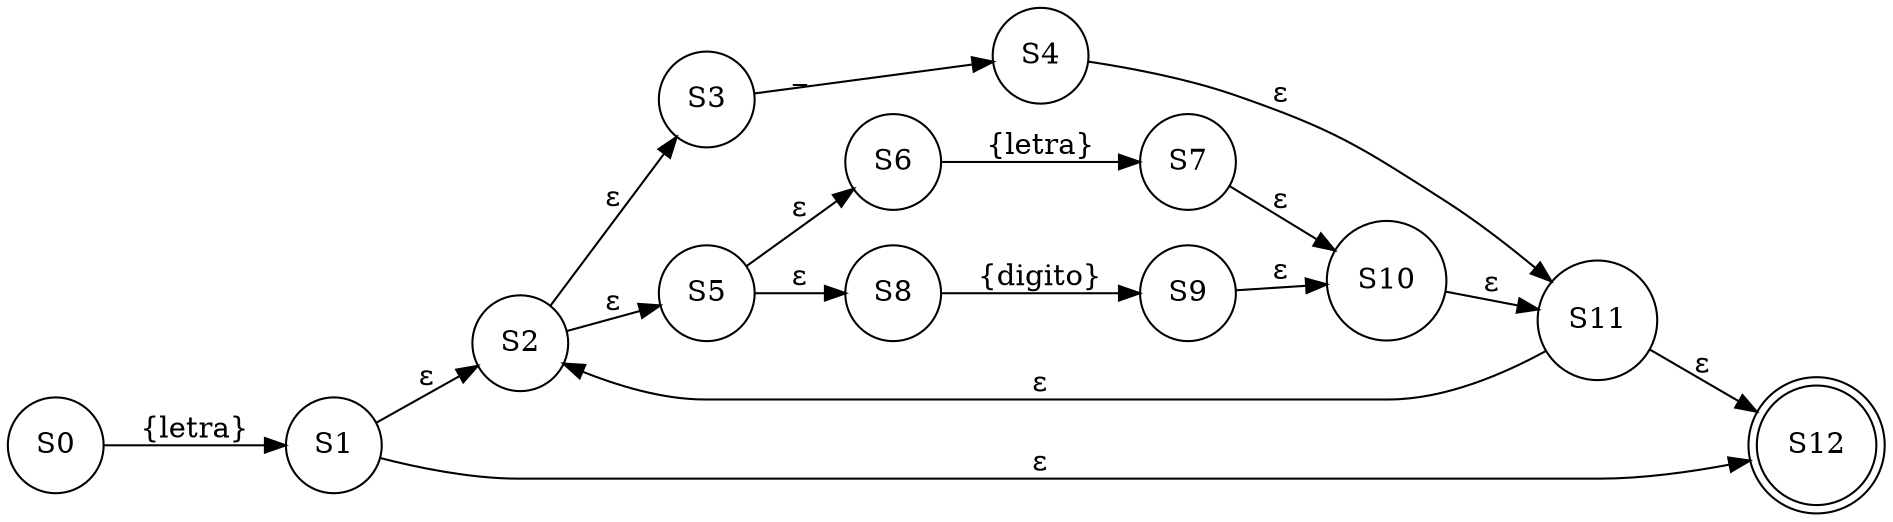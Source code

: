 digraph G { 
rankdir=LR; 
node [shape=circle]; 
node0 [label="S0"]; 
node1 [label="S1"]; 
node2 [label="S2"]; 
node3 [label="S3"]; 
node4 [label="S4"]; 
node5 [label="S5"]; 
node6 [label="S6"]; 
node7 [label="S7"]; 
node8 [label="S8"]; 
node9 [label="S9"]; 
node10 [label="S10"]; 
node11 [label="S11"]; 
node12 [label="S12", shape=doublecircle]; 
node0 -> node1 [label="{letra}"]; 
node1 -> node2 [label="ε"]; 
node2 -> node3 [label="ε"]; 
node2 -> node5 [label="ε"]; 
node3 -> node4 [label="_"]; 
node4 -> node11 [label="ε"]; 
node5 -> node6 [label="ε"]; 
node5 -> node8 [label="ε"]; 
node6 -> node7 [label="{letra}"]; 
node7 -> node10 [label="ε"]; 
node8 -> node9 [label="{digito}"]; 
node9 -> node10 [label="ε"]; 
node10 -> node11 [label="ε"]; 
node11 -> node2 [label="ε"]; 
node11 -> node12 [label="ε"]; 
node1 -> node12 [label="ε"]; 
} 
